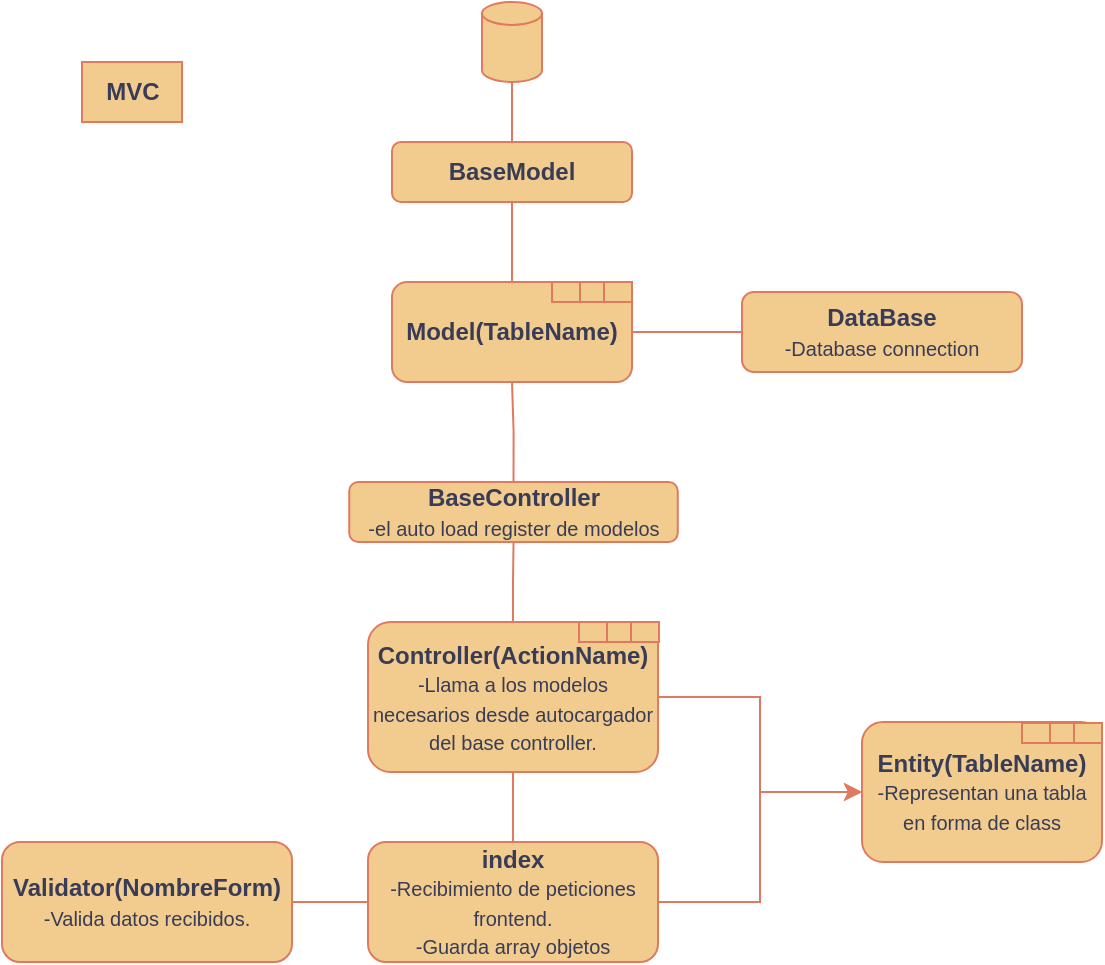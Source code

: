<mxfile version="22.0.4" type="device">
  <diagram id="C5RBs43oDa-KdzZeNtuy" name="Page-1">
    <mxGraphModel dx="1941" dy="578" grid="1" gridSize="10" guides="1" tooltips="1" connect="1" arrows="1" fold="1" page="1" pageScale="1" pageWidth="827" pageHeight="1169" math="0" shadow="0">
      <root>
        <mxCell id="WIyWlLk6GJQsqaUBKTNV-0" />
        <mxCell id="WIyWlLk6GJQsqaUBKTNV-1" parent="WIyWlLk6GJQsqaUBKTNV-0" />
        <mxCell id="WIyWlLk6GJQsqaUBKTNV-3" value="&lt;b&gt;BaseModel&lt;/b&gt;" style="rounded=1;whiteSpace=wrap;html=1;fontSize=12;glass=0;strokeWidth=1;shadow=0;labelBackgroundColor=none;fillColor=#F2CC8F;strokeColor=#E07A5F;fontColor=#393C56;" parent="WIyWlLk6GJQsqaUBKTNV-1" vertex="1">
          <mxGeometry x="155" y="80" width="120" height="30" as="geometry" />
        </mxCell>
        <mxCell id="WIyWlLk6GJQsqaUBKTNV-7" value="&lt;b&gt;DataBase&lt;br&gt;&lt;/b&gt;&lt;font style=&quot;font-size: 10px;&quot;&gt;-Database connection&lt;/font&gt;" style="rounded=1;whiteSpace=wrap;html=1;fontSize=12;glass=0;strokeWidth=1;shadow=0;labelBackgroundColor=none;fillColor=#F2CC8F;strokeColor=#E07A5F;fontColor=#393C56;" parent="WIyWlLk6GJQsqaUBKTNV-1" vertex="1">
          <mxGeometry x="330" y="155" width="140" height="40" as="geometry" />
        </mxCell>
        <mxCell id="wHx3kB-Ha_2rwRLjCkzg-18" style="edgeStyle=orthogonalEdgeStyle;rounded=0;orthogonalLoop=1;jettySize=auto;html=1;exitX=0.5;exitY=0;exitDx=0;exitDy=0;endArrow=none;endFill=0;labelBackgroundColor=none;strokeColor=#E07A5F;fontColor=default;" parent="WIyWlLk6GJQsqaUBKTNV-1" source="wHx3kB-Ha_2rwRLjCkzg-0" target="WIyWlLk6GJQsqaUBKTNV-3" edge="1">
          <mxGeometry relative="1" as="geometry" />
        </mxCell>
        <mxCell id="wHx3kB-Ha_2rwRLjCkzg-19" style="edgeStyle=orthogonalEdgeStyle;rounded=0;orthogonalLoop=1;jettySize=auto;html=1;exitX=1;exitY=0.5;exitDx=0;exitDy=0;entryX=0;entryY=0.5;entryDx=0;entryDy=0;endArrow=none;endFill=0;labelBackgroundColor=none;strokeColor=#E07A5F;fontColor=default;" parent="WIyWlLk6GJQsqaUBKTNV-1" source="wHx3kB-Ha_2rwRLjCkzg-0" target="WIyWlLk6GJQsqaUBKTNV-7" edge="1">
          <mxGeometry relative="1" as="geometry" />
        </mxCell>
        <mxCell id="wHx3kB-Ha_2rwRLjCkzg-15" value="" style="shape=cylinder3;whiteSpace=wrap;html=1;boundedLbl=1;backgroundOutline=1;size=5.724;labelBackgroundColor=none;fillColor=#F2CC8F;strokeColor=#E07A5F;fontColor=#393C56;" parent="WIyWlLk6GJQsqaUBKTNV-1" vertex="1">
          <mxGeometry x="200" y="10" width="30" height="40" as="geometry" />
        </mxCell>
        <mxCell id="wHx3kB-Ha_2rwRLjCkzg-17" style="edgeStyle=orthogonalEdgeStyle;rounded=0;orthogonalLoop=1;jettySize=auto;html=1;exitX=0.5;exitY=0;exitDx=0;exitDy=0;entryX=0.5;entryY=1;entryDx=0;entryDy=0;entryPerimeter=0;endArrow=none;endFill=0;labelBackgroundColor=none;strokeColor=#E07A5F;fontColor=default;" parent="WIyWlLk6GJQsqaUBKTNV-1" source="WIyWlLk6GJQsqaUBKTNV-3" target="wHx3kB-Ha_2rwRLjCkzg-15" edge="1">
          <mxGeometry relative="1" as="geometry" />
        </mxCell>
        <mxCell id="wHx3kB-Ha_2rwRLjCkzg-41" style="edgeStyle=orthogonalEdgeStyle;rounded=0;orthogonalLoop=1;jettySize=auto;html=1;entryX=0.5;entryY=1;entryDx=0;entryDy=0;endArrow=none;endFill=0;labelBackgroundColor=none;strokeColor=#E07A5F;fontColor=default;exitX=0.5;exitY=0;exitDx=0;exitDy=0;" parent="WIyWlLk6GJQsqaUBKTNV-1" source="wlKS948_sIoWUxf07n9n-0" target="wHx3kB-Ha_2rwRLjCkzg-0" edge="1">
          <mxGeometry relative="1" as="geometry" />
        </mxCell>
        <mxCell id="wHx3kB-Ha_2rwRLjCkzg-48" style="edgeStyle=orthogonalEdgeStyle;rounded=0;orthogonalLoop=1;jettySize=auto;html=1;entryX=0;entryY=0.5;entryDx=0;entryDy=0;labelBackgroundColor=none;strokeColor=#E07A5F;fontColor=default;" parent="WIyWlLk6GJQsqaUBKTNV-1" source="wHx3kB-Ha_2rwRLjCkzg-32" target="wHx3kB-Ha_2rwRLjCkzg-21" edge="1">
          <mxGeometry relative="1" as="geometry" />
        </mxCell>
        <mxCell id="wHx3kB-Ha_2rwRLjCkzg-51" style="edgeStyle=orthogonalEdgeStyle;rounded=0;orthogonalLoop=1;jettySize=auto;html=1;exitX=0;exitY=0.5;exitDx=0;exitDy=0;endArrow=none;endFill=0;labelBackgroundColor=none;strokeColor=#E07A5F;fontColor=default;" parent="WIyWlLk6GJQsqaUBKTNV-1" source="wHx3kB-Ha_2rwRLjCkzg-32" target="wHx3kB-Ha_2rwRLjCkzg-36" edge="1">
          <mxGeometry relative="1" as="geometry" />
        </mxCell>
        <mxCell id="wHx3kB-Ha_2rwRLjCkzg-60" style="edgeStyle=orthogonalEdgeStyle;rounded=0;orthogonalLoop=1;jettySize=auto;html=1;entryX=0.5;entryY=1;entryDx=0;entryDy=0;endArrow=none;endFill=0;labelBackgroundColor=none;strokeColor=#E07A5F;fontColor=default;" parent="WIyWlLk6GJQsqaUBKTNV-1" source="wHx3kB-Ha_2rwRLjCkzg-32" target="wHx3kB-Ha_2rwRLjCkzg-20" edge="1">
          <mxGeometry relative="1" as="geometry" />
        </mxCell>
        <mxCell id="wHx3kB-Ha_2rwRLjCkzg-32" value="&lt;b&gt;index&lt;br&gt;&lt;/b&gt;&lt;font style=&quot;font-size: 10px;&quot;&gt;-Recibimiento de peticiones frontend.&lt;br&gt;-Guarda array objetos&lt;br&gt;&lt;/font&gt;" style="rounded=1;whiteSpace=wrap;html=1;fontSize=12;glass=0;strokeWidth=1;shadow=0;labelBackgroundColor=none;fillColor=#F2CC8F;strokeColor=#E07A5F;fontColor=#393C56;" parent="WIyWlLk6GJQsqaUBKTNV-1" vertex="1">
          <mxGeometry x="143" y="430" width="145" height="60" as="geometry" />
        </mxCell>
        <mxCell id="wHx3kB-Ha_2rwRLjCkzg-36" value="&lt;b&gt;Validator(NombreForm)&lt;br&gt;&lt;/b&gt;&lt;font style=&quot;font-size: 10px;&quot;&gt;-Valida datos recibidos.&lt;/font&gt;" style="rounded=1;whiteSpace=wrap;html=1;fontSize=12;glass=0;strokeWidth=1;shadow=0;labelBackgroundColor=none;fillColor=#F2CC8F;strokeColor=#E07A5F;fontColor=#393C56;" parent="WIyWlLk6GJQsqaUBKTNV-1" vertex="1">
          <mxGeometry x="-40" y="430" width="145" height="60" as="geometry" />
        </mxCell>
        <mxCell id="wHx3kB-Ha_2rwRLjCkzg-42" value="" style="group;labelBackgroundColor=none;fontColor=#393C56;" parent="WIyWlLk6GJQsqaUBKTNV-1" vertex="1" connectable="0">
          <mxGeometry x="143.01" y="320" width="145.5" height="75" as="geometry" />
        </mxCell>
        <mxCell id="wHx3kB-Ha_2rwRLjCkzg-20" value="&lt;b&gt;Controller(ActionName)&lt;br&gt;&lt;/b&gt;&lt;font style=&quot;font-size: 10px;&quot;&gt;-Llama a los modelos necesarios desde autocargador del base controller.&lt;/font&gt;&lt;b&gt;&lt;br&gt;&lt;/b&gt;" style="rounded=1;whiteSpace=wrap;html=1;fontSize=12;glass=0;strokeWidth=1;shadow=0;labelBackgroundColor=none;fillColor=#F2CC8F;strokeColor=#E07A5F;fontColor=#393C56;" parent="wHx3kB-Ha_2rwRLjCkzg-42" vertex="1">
          <mxGeometry width="145" height="75" as="geometry" />
        </mxCell>
        <mxCell id="wHx3kB-Ha_2rwRLjCkzg-22" value="" style="shape=table;startSize=0;container=1;collapsible=0;childLayout=tableLayout;fontSize=16;labelBackgroundColor=none;fillColor=#F2CC8F;strokeColor=#E07A5F;fontColor=#393C56;" parent="wHx3kB-Ha_2rwRLjCkzg-42" vertex="1">
          <mxGeometry x="105.5" width="40" height="10" as="geometry" />
        </mxCell>
        <mxCell id="wHx3kB-Ha_2rwRLjCkzg-23" value="" style="shape=tableRow;horizontal=0;startSize=0;swimlaneHead=0;swimlaneBody=0;strokeColor=#E07A5F;top=0;left=0;bottom=0;right=0;collapsible=0;dropTarget=0;fillColor=none;points=[[0,0.5],[1,0.5]];portConstraint=eastwest;fontSize=16;swimlaneLine=1;labelBackgroundColor=none;fontColor=#393C56;" parent="wHx3kB-Ha_2rwRLjCkzg-22" vertex="1">
          <mxGeometry width="40" height="10" as="geometry" />
        </mxCell>
        <mxCell id="wHx3kB-Ha_2rwRLjCkzg-24" value="" style="shape=partialRectangle;html=1;whiteSpace=wrap;connectable=0;strokeColor=#E07A5F;overflow=hidden;fillColor=none;top=0;left=0;bottom=0;right=0;pointerEvents=1;fontSize=16;labelBackgroundColor=none;fontColor=#393C56;" parent="wHx3kB-Ha_2rwRLjCkzg-23" vertex="1">
          <mxGeometry width="14" height="10" as="geometry">
            <mxRectangle width="14" height="10" as="alternateBounds" />
          </mxGeometry>
        </mxCell>
        <mxCell id="wHx3kB-Ha_2rwRLjCkzg-25" value="" style="shape=partialRectangle;html=1;whiteSpace=wrap;connectable=0;strokeColor=#E07A5F;overflow=hidden;fillColor=none;top=0;left=0;bottom=0;right=0;pointerEvents=1;fontSize=16;labelBackgroundColor=none;fontColor=#393C56;" parent="wHx3kB-Ha_2rwRLjCkzg-23" vertex="1">
          <mxGeometry x="14" width="12" height="10" as="geometry">
            <mxRectangle width="12" height="10" as="alternateBounds" />
          </mxGeometry>
        </mxCell>
        <mxCell id="wHx3kB-Ha_2rwRLjCkzg-26" value="" style="shape=partialRectangle;html=1;whiteSpace=wrap;connectable=0;strokeColor=#E07A5F;overflow=hidden;fillColor=none;top=0;left=0;bottom=0;right=0;pointerEvents=1;fontSize=16;labelBackgroundColor=none;fontColor=#393C56;" parent="wHx3kB-Ha_2rwRLjCkzg-23" vertex="1">
          <mxGeometry x="26" width="14" height="10" as="geometry">
            <mxRectangle width="14" height="10" as="alternateBounds" />
          </mxGeometry>
        </mxCell>
        <mxCell id="wHx3kB-Ha_2rwRLjCkzg-43" value="" style="group;labelBackgroundColor=none;fontColor=#393C56;" parent="WIyWlLk6GJQsqaUBKTNV-1" vertex="1" connectable="0">
          <mxGeometry x="390" y="370" width="120" height="70.5" as="geometry" />
        </mxCell>
        <mxCell id="wHx3kB-Ha_2rwRLjCkzg-21" value="&lt;b&gt;Entity(TableName)&lt;br&gt;&lt;/b&gt;&lt;font style=&quot;font-size: 10px;&quot;&gt;-Representan una tabla en forma de class&lt;/font&gt;" style="rounded=1;whiteSpace=wrap;html=1;fontSize=12;glass=0;strokeWidth=1;shadow=0;labelBackgroundColor=none;fillColor=#F2CC8F;strokeColor=#E07A5F;fontColor=#393C56;" parent="wHx3kB-Ha_2rwRLjCkzg-43" vertex="1">
          <mxGeometry width="120" height="70" as="geometry" />
        </mxCell>
        <mxCell id="wHx3kB-Ha_2rwRLjCkzg-27" value="" style="shape=table;startSize=0;container=1;collapsible=0;childLayout=tableLayout;fontSize=16;labelBackgroundColor=none;fillColor=#F2CC8F;strokeColor=#E07A5F;fontColor=#393C56;" parent="wHx3kB-Ha_2rwRLjCkzg-43" vertex="1">
          <mxGeometry x="80" y="0.5" width="40" height="10" as="geometry" />
        </mxCell>
        <mxCell id="wHx3kB-Ha_2rwRLjCkzg-28" value="" style="shape=tableRow;horizontal=0;startSize=0;swimlaneHead=0;swimlaneBody=0;strokeColor=#E07A5F;top=0;left=0;bottom=0;right=0;collapsible=0;dropTarget=0;fillColor=none;points=[[0,0.5],[1,0.5]];portConstraint=eastwest;fontSize=16;swimlaneLine=1;labelBackgroundColor=none;fontColor=#393C56;" parent="wHx3kB-Ha_2rwRLjCkzg-27" vertex="1">
          <mxGeometry width="40" height="10" as="geometry" />
        </mxCell>
        <mxCell id="wHx3kB-Ha_2rwRLjCkzg-29" value="" style="shape=partialRectangle;html=1;whiteSpace=wrap;connectable=0;strokeColor=#E07A5F;overflow=hidden;fillColor=none;top=0;left=0;bottom=0;right=0;pointerEvents=1;fontSize=16;labelBackgroundColor=none;fontColor=#393C56;" parent="wHx3kB-Ha_2rwRLjCkzg-28" vertex="1">
          <mxGeometry width="14" height="10" as="geometry">
            <mxRectangle width="14" height="10" as="alternateBounds" />
          </mxGeometry>
        </mxCell>
        <mxCell id="wHx3kB-Ha_2rwRLjCkzg-30" value="" style="shape=partialRectangle;html=1;whiteSpace=wrap;connectable=0;strokeColor=#E07A5F;overflow=hidden;fillColor=none;top=0;left=0;bottom=0;right=0;pointerEvents=1;fontSize=16;labelBackgroundColor=none;fontColor=#393C56;" parent="wHx3kB-Ha_2rwRLjCkzg-28" vertex="1">
          <mxGeometry x="14" width="12" height="10" as="geometry">
            <mxRectangle width="12" height="10" as="alternateBounds" />
          </mxGeometry>
        </mxCell>
        <mxCell id="wHx3kB-Ha_2rwRLjCkzg-31" value="" style="shape=partialRectangle;html=1;whiteSpace=wrap;connectable=0;strokeColor=#E07A5F;overflow=hidden;fillColor=none;top=0;left=0;bottom=0;right=0;pointerEvents=1;fontSize=16;labelBackgroundColor=none;fontColor=#393C56;" parent="wHx3kB-Ha_2rwRLjCkzg-28" vertex="1">
          <mxGeometry x="26" width="14" height="10" as="geometry">
            <mxRectangle width="14" height="10" as="alternateBounds" />
          </mxGeometry>
        </mxCell>
        <mxCell id="wHx3kB-Ha_2rwRLjCkzg-44" value="" style="group;labelBackgroundColor=none;fontColor=#393C56;" parent="WIyWlLk6GJQsqaUBKTNV-1" vertex="1" connectable="0">
          <mxGeometry x="155" y="150" width="120" height="50" as="geometry" />
        </mxCell>
        <mxCell id="wHx3kB-Ha_2rwRLjCkzg-0" value="&lt;b&gt;Model(TableName)&lt;/b&gt;" style="rounded=1;whiteSpace=wrap;html=1;fontSize=12;glass=0;strokeWidth=1;shadow=0;labelBackgroundColor=none;fillColor=#F2CC8F;strokeColor=#E07A5F;fontColor=#393C56;" parent="wHx3kB-Ha_2rwRLjCkzg-44" vertex="1">
          <mxGeometry width="120" height="50" as="geometry" />
        </mxCell>
        <mxCell id="wHx3kB-Ha_2rwRLjCkzg-2" value="" style="shape=table;startSize=0;container=1;collapsible=0;childLayout=tableLayout;fontSize=16;labelBackgroundColor=none;fillColor=#F2CC8F;strokeColor=#E07A5F;fontColor=#393C56;" parent="wHx3kB-Ha_2rwRLjCkzg-44" vertex="1">
          <mxGeometry x="80" width="40" height="10" as="geometry" />
        </mxCell>
        <mxCell id="wHx3kB-Ha_2rwRLjCkzg-3" value="" style="shape=tableRow;horizontal=0;startSize=0;swimlaneHead=0;swimlaneBody=0;strokeColor=#E07A5F;top=0;left=0;bottom=0;right=0;collapsible=0;dropTarget=0;fillColor=none;points=[[0,0.5],[1,0.5]];portConstraint=eastwest;fontSize=16;swimlaneLine=1;labelBackgroundColor=none;fontColor=#393C56;" parent="wHx3kB-Ha_2rwRLjCkzg-2" vertex="1">
          <mxGeometry width="40" height="10" as="geometry" />
        </mxCell>
        <mxCell id="wHx3kB-Ha_2rwRLjCkzg-4" value="" style="shape=partialRectangle;html=1;whiteSpace=wrap;connectable=0;strokeColor=#E07A5F;overflow=hidden;fillColor=none;top=0;left=0;bottom=0;right=0;pointerEvents=1;fontSize=16;labelBackgroundColor=none;fontColor=#393C56;" parent="wHx3kB-Ha_2rwRLjCkzg-3" vertex="1">
          <mxGeometry width="14" height="10" as="geometry">
            <mxRectangle width="14" height="10" as="alternateBounds" />
          </mxGeometry>
        </mxCell>
        <mxCell id="wHx3kB-Ha_2rwRLjCkzg-5" value="" style="shape=partialRectangle;html=1;whiteSpace=wrap;connectable=0;strokeColor=#E07A5F;overflow=hidden;fillColor=none;top=0;left=0;bottom=0;right=0;pointerEvents=1;fontSize=16;labelBackgroundColor=none;fontColor=#393C56;" parent="wHx3kB-Ha_2rwRLjCkzg-3" vertex="1">
          <mxGeometry x="14" width="12" height="10" as="geometry">
            <mxRectangle width="12" height="10" as="alternateBounds" />
          </mxGeometry>
        </mxCell>
        <mxCell id="wHx3kB-Ha_2rwRLjCkzg-6" value="" style="shape=partialRectangle;html=1;whiteSpace=wrap;connectable=0;strokeColor=#E07A5F;overflow=hidden;fillColor=none;top=0;left=0;bottom=0;right=0;pointerEvents=1;fontSize=16;labelBackgroundColor=none;fontColor=#393C56;" parent="wHx3kB-Ha_2rwRLjCkzg-3" vertex="1">
          <mxGeometry x="26" width="14" height="10" as="geometry">
            <mxRectangle width="14" height="10" as="alternateBounds" />
          </mxGeometry>
        </mxCell>
        <mxCell id="wHx3kB-Ha_2rwRLjCkzg-45" value="MVC" style="text;html=1;align=center;verticalAlign=middle;resizable=0;points=[];autosize=1;strokeColor=#E07A5F;fillColor=#F2CC8F;fontStyle=1;horizontal=1;labelBackgroundColor=none;fontColor=#393C56;" parent="WIyWlLk6GJQsqaUBKTNV-1" vertex="1">
          <mxGeometry y="40" width="50" height="30" as="geometry" />
        </mxCell>
        <mxCell id="wHx3kB-Ha_2rwRLjCkzg-56" style="edgeStyle=orthogonalEdgeStyle;rounded=0;orthogonalLoop=1;jettySize=auto;html=1;exitX=1;exitY=0.5;exitDx=0;exitDy=0;entryX=0;entryY=0.5;entryDx=0;entryDy=0;labelBackgroundColor=none;strokeColor=#E07A5F;fontColor=default;" parent="WIyWlLk6GJQsqaUBKTNV-1" source="wHx3kB-Ha_2rwRLjCkzg-20" target="wHx3kB-Ha_2rwRLjCkzg-21" edge="1">
          <mxGeometry relative="1" as="geometry" />
        </mxCell>
        <mxCell id="wlKS948_sIoWUxf07n9n-0" value="&lt;b&gt;BaseController&lt;/b&gt;&lt;br&gt;&lt;font style=&quot;font-size: 10px;&quot;&gt;-el auto load register de modelos&lt;/font&gt;" style="rounded=1;whiteSpace=wrap;html=1;fontSize=12;glass=0;strokeWidth=1;shadow=0;labelBackgroundColor=none;fillColor=#F2CC8F;strokeColor=#E07A5F;fontColor=#393C56;" parent="WIyWlLk6GJQsqaUBKTNV-1" vertex="1">
          <mxGeometry x="133.63" y="250" width="164.25" height="30" as="geometry" />
        </mxCell>
        <mxCell id="wlKS948_sIoWUxf07n9n-3" style="edgeStyle=orthogonalEdgeStyle;rounded=0;orthogonalLoop=1;jettySize=auto;html=1;entryX=0.5;entryY=1;entryDx=0;entryDy=0;endArrow=none;endFill=0;labelBackgroundColor=none;strokeColor=#E07A5F;fontColor=default;" parent="WIyWlLk6GJQsqaUBKTNV-1" source="wHx3kB-Ha_2rwRLjCkzg-20" target="wlKS948_sIoWUxf07n9n-0" edge="1">
          <mxGeometry relative="1" as="geometry" />
        </mxCell>
      </root>
    </mxGraphModel>
  </diagram>
</mxfile>
